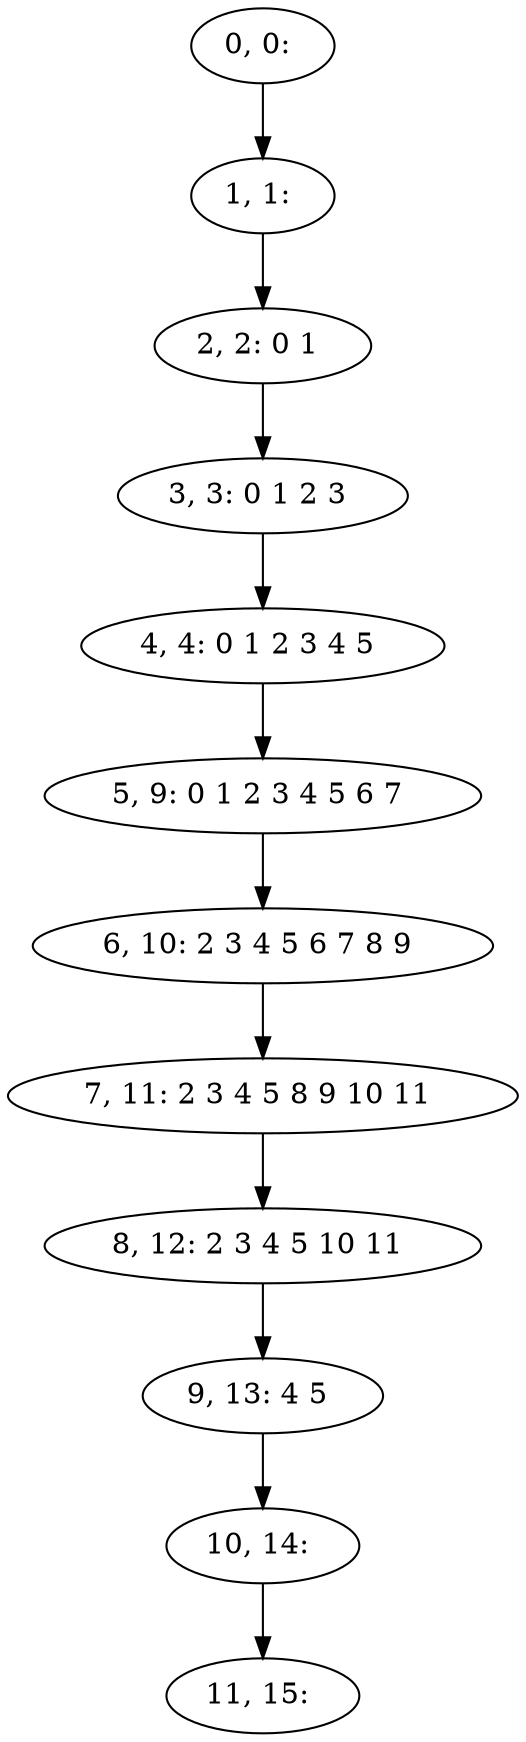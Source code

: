digraph G {
0[label="0, 0: "];
1[label="1, 1: "];
2[label="2, 2: 0 1 "];
3[label="3, 3: 0 1 2 3 "];
4[label="4, 4: 0 1 2 3 4 5 "];
5[label="5, 9: 0 1 2 3 4 5 6 7 "];
6[label="6, 10: 2 3 4 5 6 7 8 9 "];
7[label="7, 11: 2 3 4 5 8 9 10 11 "];
8[label="8, 12: 2 3 4 5 10 11 "];
9[label="9, 13: 4 5 "];
10[label="10, 14: "];
11[label="11, 15: "];
0->1 ;
1->2 ;
2->3 ;
3->4 ;
4->5 ;
5->6 ;
6->7 ;
7->8 ;
8->9 ;
9->10 ;
10->11 ;
}
